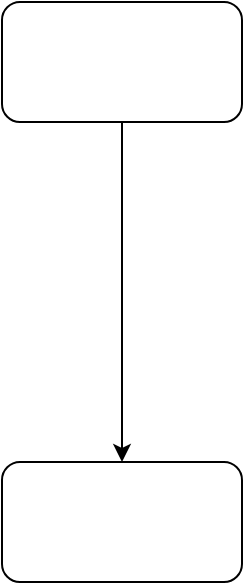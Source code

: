 <mxfile version="14.3.0" type="github">
  <diagram id="SsZ28qGgGOTluyeza0o4" name="Page-1">
    <mxGraphModel dx="1422" dy="763" grid="1" gridSize="10" guides="1" tooltips="1" connect="1" arrows="1" fold="1" page="1" pageScale="1" pageWidth="827" pageHeight="1169" math="0" shadow="0">
      <root>
        <mxCell id="0" />
        <mxCell id="1" parent="0" />
        <mxCell id="27ybJ6W-HXbXBIPQD1K4-3" style="edgeStyle=orthogonalEdgeStyle;rounded=0;orthogonalLoop=1;jettySize=auto;html=1;entryX=0.5;entryY=0;entryDx=0;entryDy=0;" edge="1" parent="1" source="27ybJ6W-HXbXBIPQD1K4-1" target="27ybJ6W-HXbXBIPQD1K4-2">
          <mxGeometry relative="1" as="geometry" />
        </mxCell>
        <mxCell id="27ybJ6W-HXbXBIPQD1K4-1" value="" style="rounded=1;whiteSpace=wrap;html=1;" vertex="1" parent="1">
          <mxGeometry x="354" y="130" width="120" height="60" as="geometry" />
        </mxCell>
        <mxCell id="27ybJ6W-HXbXBIPQD1K4-2" value="" style="rounded=1;whiteSpace=wrap;html=1;" vertex="1" parent="1">
          <mxGeometry x="354" y="360" width="120" height="60" as="geometry" />
        </mxCell>
      </root>
    </mxGraphModel>
  </diagram>
</mxfile>
